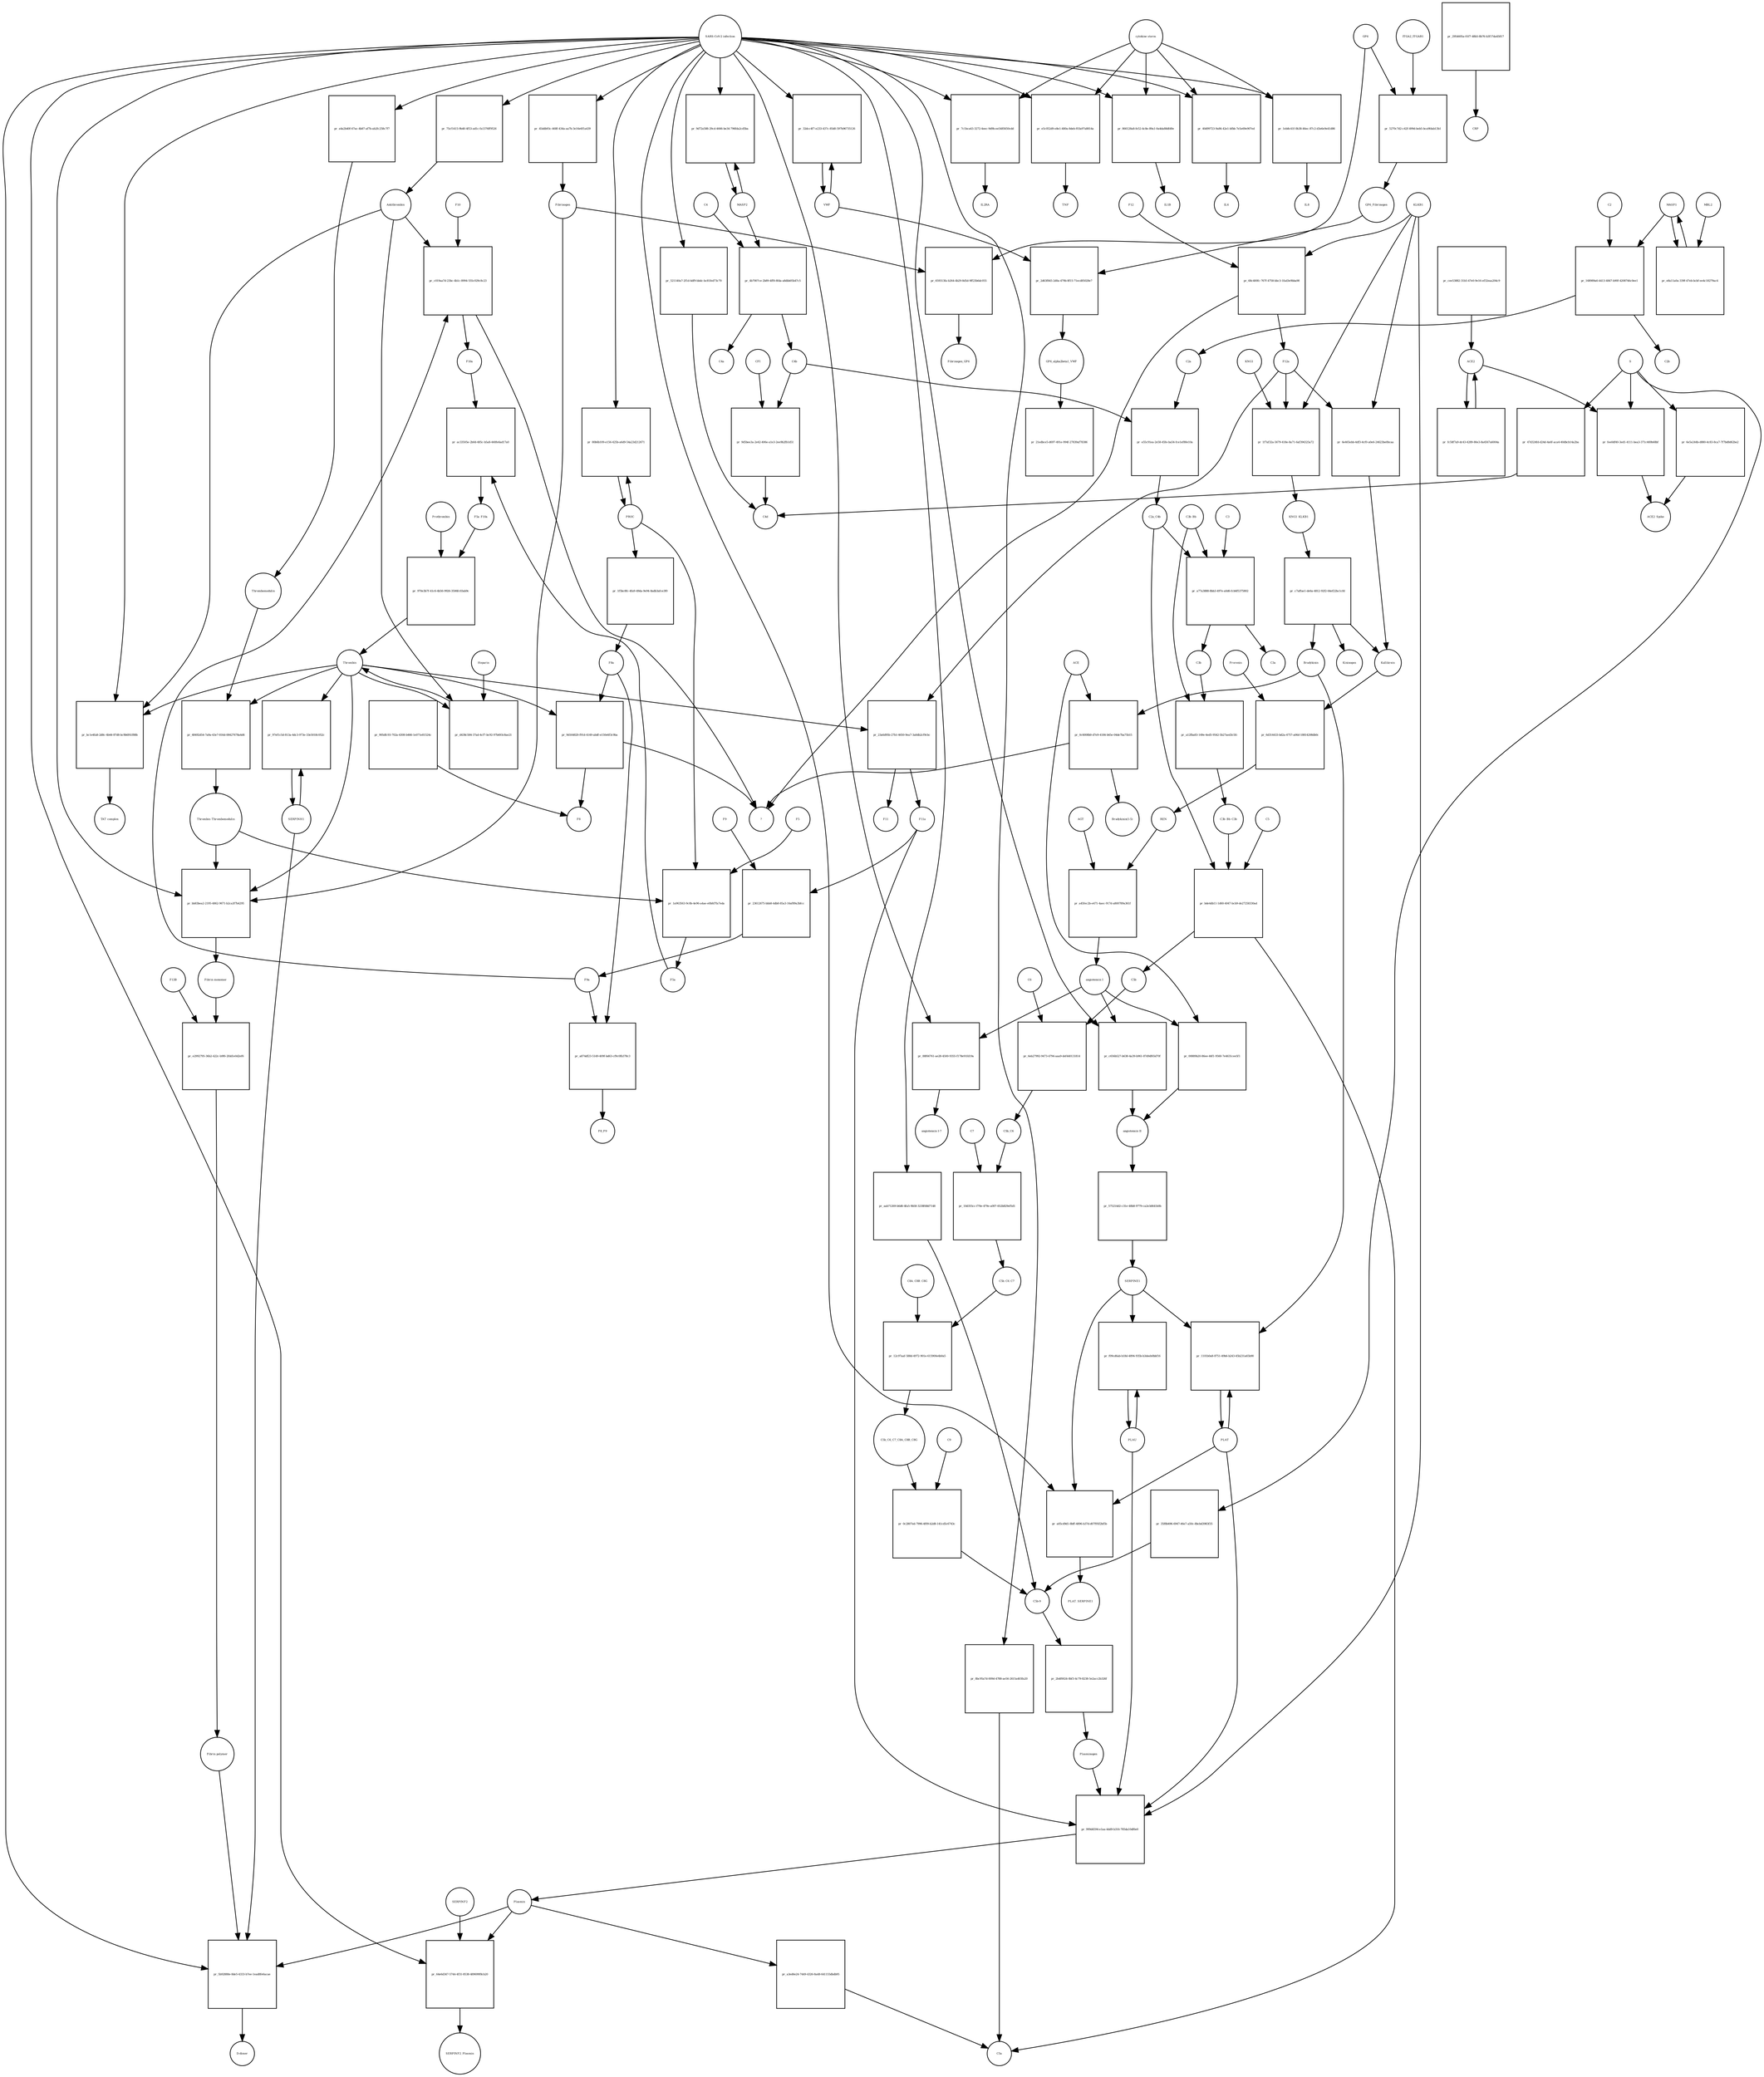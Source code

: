 strict digraph  {
C4b [annotation="", bipartite=0, cls=macromolecule, fontsize=4, label=C4b, shape=circle];
"pr_e55c91ea-2e58-45fe-ba54-fce1ef80e10a" [annotation="", bipartite=1, cls=process, fontsize=4, label="pr_e55c91ea-2e58-45fe-ba54-fce1ef80e10a", shape=square];
C2a [annotation="", bipartite=0, cls=macromolecule, fontsize=4, label=C2a, shape=circle];
C2a_C4b [annotation="", bipartite=0, cls=complex, fontsize=4, label=C2a_C4b, shape=circle];
C3b [annotation="", bipartite=0, cls=macromolecule, fontsize=4, label=C3b, shape=circle];
"pr_a12fba83-149e-4ed5-9542-5b27aed3c5fc" [annotation="", bipartite=1, cls=process, fontsize=4, label="pr_a12fba83-149e-4ed5-9542-5b27aed3c5fc", shape=square];
C3b_Bb [annotation="urn_miriam_pubmed_12440962|urn_miriam_brenda_3.4.21.47", bipartite=0, cls=complex, fontsize=4, label=C3b_Bb, shape=circle];
C3b_Bb_C3b [annotation="urn_miriam_pubmed_12440962|urn_miriam_brenda_34.4.21.47", bipartite=0, cls=complex, fontsize=4, label=C3b_Bb_C3b, shape=circle];
"pr_9d5bee3a-2e42-406e-a1e3-2ee9b2fb1d51" [annotation="", bipartite=1, cls=process, fontsize=4, label="pr_9d5bee3a-2e42-406e-a1e3-2ee9b2fb1d51", shape=square];
C4d [annotation="", bipartite=0, cls=macromolecule, fontsize=4, label=C4d, shape=circle];
CFI [annotation="urn_miriam_hgnc_HGNC%3A2771", bipartite=0, cls=macromolecule, fontsize=4, label=CFI, shape=circle];
"pr_905dfc93-702a-4308-b466-1e071e81524c" [annotation="", bipartite=1, cls=process, fontsize=4, label="pr_905dfc93-702a-4308-b466-1e071e81524c", shape=square];
F8 [annotation="urn_miriam_hgnc_HGNC%3A3546", bipartite=0, cls=macromolecule, fontsize=4, label=F8, shape=circle];
"pr_75cf1415-9b40-4f53-ad1c-fa1376ff9526" [annotation="", bipartite=1, cls=process, fontsize=4, label="pr_75cf1415-9b40-4f53-ad1c-fa1376ff9526", shape=square];
Antithrombin [annotation="urn_miriam_hgnc_HGNC%3A775", bipartite=0, cls=macromolecule, fontsize=4, label=Antithrombin, shape=circle];
"SARS-CoV-2 infection" [annotation=urn_miriam_taxonomy_2697049, bipartite=0, cls=phenotype, fontsize=4, label="SARS-CoV-2 infection", shape=circle];
S [annotation="urn_miriam_uniprot_P0DTC2|urn_miriam_uniprot_P59594", bipartite=0, cls=macromolecule, fontsize=4, label=S, shape=circle];
"pr_6e5e244b-d880-4c83-8ca7-7f7bd8d62be2" [annotation="", bipartite=1, cls="omitted process", fontsize=4, label="pr_6e5e244b-d880-4c83-8ca7-7f7bd8d62be2", shape=square];
ACE2_Spike [annotation="", bipartite=0, cls=complex, fontsize=4, label=ACE2_Spike, shape=circle];
Bradykinin [annotation="urn_miriam_obo.chebi_CHEBI%3A3165", bipartite=0, cls=macromolecule, fontsize=4, label=Bradykinin, shape=circle];
"pr_0c6008b0-d7e9-4184-b45e-04de7ba75b15" [annotation="", bipartite=1, cls=process, fontsize=4, label="pr_0c6008b0-d7e9-4184-b45e-04de7ba75b15", shape=square];
"Bradykinin(1-5)" [annotation="", bipartite=0, cls=macromolecule, fontsize=4, label="Bradykinin(1-5)", shape=circle];
"?" [annotation="", bipartite=0, cls=macromolecule, fontsize=4, label="?", shape=circle];
ACE [annotation="urn_miriam_hgnc_HGNC%3A2707", bipartite=0, cls=macromolecule, fontsize=4, label=ACE, shape=circle];
ACE2 [annotation="urn_miriam_hgnc_HGNC%3A13557", bipartite=0, cls=macromolecule, fontsize=4, label=ACE2, shape=circle];
"pr_fc58f7a9-dc43-4289-80e3-8a4567a6004a" [annotation="", bipartite=1, cls=process, fontsize=4, label="pr_fc58f7a9-dc43-4289-80e3-8a4567a6004a", shape=square];
"pr_fee0df40-3ed1-4111-bea3-371c469b68bf" [annotation="", bipartite=1, cls=process, fontsize=4, label="pr_fee0df40-3ed1-4111-bea3-371c469b68bf", shape=square];
"pr_cee53882-31b5-47e0-9e16-ef32eaa204c9" [annotation="", bipartite=1, cls=process, fontsize=4, label="pr_cee53882-31b5-47e0-9e16-ef32eaa204c9", shape=square];
"angiotensin I" [annotation="urn_miriam_obo.chebi_CHEBI%3A2718", bipartite=0, cls="simple chemical", fontsize=4, label="angiotensin I", shape=circle];
"pr_88f66761-ae28-4500-9355-f178e91fd19a" [annotation="", bipartite=1, cls=process, fontsize=4, label="pr_88f66761-ae28-4500-9355-f178e91fd19a", shape=square];
"angiotensin I-7" [annotation="urn_miriam_obo.chebi_CHEBI%3A55438", bipartite=0, cls="simple chemical", fontsize=4, label="angiotensin I-7", shape=circle];
"pr_47d324fd-d24d-4a6f-aca4-40dbcb14a2ba" [annotation="", bipartite=1, cls=process, fontsize=4, label="pr_47d324fd-d24d-4a6f-aca4-40dbcb14a2ba", shape=square];
"pr_35f8b496-6947-46e7-a50c-8bcbd3983f35" [annotation="", bipartite=1, cls=process, fontsize=4, label="pr_35f8b496-6947-46e7-a50c-8bcbd3983f35", shape=square];
"C5b-9" [annotation="", bipartite=0, cls=complex, fontsize=4, label="C5b-9", shape=circle];
"pr_2954605a-01f7-48b5-8b76-b3f17da45817" [annotation="", bipartite=1, cls=process, fontsize=4, label="pr_2954605a-01f7-48b5-8b76-b3f17da45817", shape=square];
CRP [annotation="urn_miriam_hgnc_HGNC%3A2367", bipartite=0, cls=macromolecule, fontsize=4, label=CRP, shape=circle];
VWF [annotation="", bipartite=0, cls=macromolecule, fontsize=4, label=VWF, shape=circle];
"pr_32dcc4f7-e233-437c-85d0-597b96735126" [annotation="", bipartite=1, cls=process, fontsize=4, label="pr_32dcc4f7-e233-437c-85d0-597b96735126", shape=square];
PROC [annotation="urn_miriam_hgnc_HGNC%3A9451", bipartite=0, cls=macromolecule, fontsize=4, label=PROC, shape=circle];
"pr_80b6b109-e156-425b-a6d9-54a23d212671" [annotation="", bipartite=1, cls=process, fontsize=4, label="pr_80b6b109-e156-425b-a6d9-54a23d212671", shape=square];
"pr_521140a7-2f1d-4df9-bbdc-bc81fed73c70" [annotation="", bipartite=1, cls=process, fontsize=4, label="pr_521140a7-2f1d-4df9-bbdc-bc81fed73c70", shape=square];
Plasmin [annotation="urn_miriam_hgnc_HGNC%3A9051", bipartite=0, cls=macromolecule, fontsize=4, label=Plasmin, shape=circle];
"pr_64e6d347-5744-4f31-8538-489699f8cb20" [annotation="", bipartite=1, cls=process, fontsize=4, label="pr_64e6d347-5744-4f31-8538-489699f8cb20", shape=square];
SERPINF2 [annotation="urn_miriam_hgnc_HGNC%3A9075", bipartite=0, cls=macromolecule, fontsize=4, label=SERPINF2, shape=circle];
SERPINF2_Plasmin [annotation="", bipartite=0, cls=complex, fontsize=4, label=SERPINF2_Plasmin, shape=circle];
"pr_a4a2b40f-67ac-4b87-af7b-ab2fc258c7f7" [annotation="", bipartite=1, cls=process, fontsize=4, label="pr_a4a2b40f-67ac-4b87-af7b-ab2fc258c7f7", shape=square];
Thrombomodulin [annotation="urn_miriam_hgnc_HGNC%3A11784", bipartite=0, cls=macromolecule, fontsize=4, label=Thrombomodulin, shape=circle];
KLKB1 [annotation=urn_miriam_hgnc_6371, bipartite=0, cls=macromolecule, fontsize=4, label=KLKB1, shape=circle];
"pr_6e465ebb-4df3-4cf0-a0e6-24623be0bcaa" [annotation="", bipartite=1, cls=process, fontsize=4, label="pr_6e465ebb-4df3-4cf0-a0e6-24623be0bcaa", shape=square];
Kallikrein [annotation=urn_miriam_hgnc_6371, bipartite=0, cls=macromolecule, fontsize=4, label=Kallikrein, shape=circle];
F12a [annotation="urn_miriam_hgnc_HGNC%3A3530", bipartite=0, cls=macromolecule, fontsize=4, label=F12a, shape=circle];
KNG1_KLKB1 [annotation=urn_miriam_pubmed_17598838, bipartite=0, cls=complex, fontsize=4, label=KNG1_KLKB1, shape=circle];
"pr_c7affae1-de6a-4812-92f2-64ef22bc1cfd" [annotation="", bipartite=1, cls=process, fontsize=4, label="pr_c7affae1-de6a-4812-92f2-64ef22bc1cfd", shape=square];
Kininogen [annotation="urn_miriam_hgnc_HGNC%3A6383", bipartite=0, cls=macromolecule, fontsize=4, label=Kininogen, shape=circle];
"pr_aab71269-b6d6-4fa5-9b58-3238f48d7148" [annotation="", bipartite=1, cls=process, fontsize=4, label="pr_aab71269-b6d6-4fa5-9b58-3238f48d7148", shape=square];
"pr_8bc95a7d-009d-4788-ae56-2615a403fa20" [annotation="", bipartite=1, cls=process, fontsize=4, label="pr_8bc95a7d-009d-4788-ae56-2615a403fa20", shape=square];
C5a [annotation="", bipartite=0, cls=macromolecule, fontsize=4, label=C5a, shape=circle];
PLAT [annotation="urn_miriam_hgnc_HGNC%3A9051", bipartite=0, cls=macromolecule, fontsize=4, label=PLAT, shape=circle];
"pr_1101b0a8-8751-49b6-b243-45b231a65b90" [annotation="", bipartite=1, cls=process, fontsize=4, label="pr_1101b0a8-8751-49b6-b243-45b231a65b90", shape=square];
SERPINE1 [annotation="urn_miriam_hgnc_HGNC%3A8593", bipartite=0, cls=macromolecule, fontsize=4, label=SERPINE1, shape=circle];
AGT [annotation="urn_miriam_hgnc_HGNC%3A333", bipartite=0, cls=macromolecule, fontsize=4, label=AGT, shape=circle];
"pr_a45fec2b-e471-4aec-917d-a800789a361f" [annotation="", bipartite=1, cls=process, fontsize=4, label="pr_a45fec2b-e471-4aec-917d-a800789a361f", shape=square];
REN [annotation="urn_miriam_hgnc_HGNC%3A9958", bipartite=0, cls=macromolecule, fontsize=4, label=REN, shape=circle];
C2 [annotation="urn_miriam_hgnc_HGNC%3A1248", bipartite=0, cls=macromolecule, fontsize=4, label=C2, shape=circle];
"pr_168989a6-4413-4847-b90f-4208746c0ee1" [annotation="", bipartite=1, cls=process, fontsize=4, label="pr_168989a6-4413-4847-b90f-4208746c0ee1", shape=square];
C2b [annotation="", bipartite=0, cls=macromolecule, fontsize=4, label=C2b, shape=circle];
MASP1 [annotation="", bipartite=0, cls=macromolecule, fontsize=4, label=MASP1, shape=circle];
MASP2 [annotation="", bipartite=0, cls=macromolecule, fontsize=4, label=MASP2, shape=circle];
"pr_9d72a588-29cd-4666-be34-796fda2cd5ba" [annotation="", bipartite=1, cls=process, fontsize=4, label="pr_9d72a588-29cd-4666-be34-796fda2cd5ba", shape=square];
"pr_e8a11a0a-339f-47eb-bcbf-ee4c18279ac4" [annotation="", bipartite=1, cls=process, fontsize=4, label="pr_e8a11a0a-339f-47eb-bcbf-ee4c18279ac4", shape=square];
MBL2 [annotation=urn_miriam_hgnc_6902, bipartite=0, cls=macromolecule, fontsize=4, label=MBL2, shape=circle];
F10 [annotation="urn_miriam_hgnc_HGNC%3A3528", bipartite=0, cls=macromolecule, fontsize=4, label=F10, shape=circle];
"pr_c019aa7d-23bc-4b1c-8994-555c029c8c23" [annotation="", bipartite=1, cls=process, fontsize=4, label="pr_c019aa7d-23bc-4b1c-8994-555c029c8c23", shape=square];
F10a [annotation="urn_miriam_hgnc_HGNC%3A3528", bipartite=0, cls=macromolecule, fontsize=4, label=F10a, shape=circle];
F9a [annotation="", bipartite=0, cls=macromolecule, fontsize=4, label=F9a, shape=circle];
C3 [annotation="urn_miriam_hgnc_HGNC%3A1318", bipartite=0, cls=macromolecule, fontsize=4, label=C3, shape=circle];
"pr_a77a3888-8bb3-497e-a0d6-fcb6f5375802" [annotation="", bipartite=1, cls=process, fontsize=4, label="pr_a77a3888-8bb3-497e-a0d6-fcb6f5375802", shape=square];
C3a [annotation="", bipartite=0, cls=macromolecule, fontsize=4, label=C3a, shape=circle];
Prorenin [annotation="", bipartite=0, cls=macromolecule, fontsize=4, label=Prorenin, shape=circle];
"pr_6d314433-bd2a-4757-a06d-18814208db0c" [annotation="", bipartite=1, cls=process, fontsize=4, label="pr_6d314433-bd2a-4757-a06d-18814208db0c", shape=square];
F8a [annotation="urn_miriam_hgnc_HGNC%3A3546", bipartite=0, cls=macromolecule, fontsize=4, label=F8a, shape=circle];
"pr_9d164820-f91d-4149-abdf-e150e6f3c9ba" [annotation="", bipartite=1, cls=process, fontsize=4, label="pr_9d164820-f91d-4149-abdf-e150e6f3c9ba", shape=square];
Thrombin [annotation="urn_miriam_hgnc_HGNC%3A3535", bipartite=0, cls=macromolecule, fontsize=4, label=Thrombin, shape=circle];
"pr_d438c584-37ad-4cf7-bc92-97b493c8ae21" [annotation="", bipartite=1, cls=process, fontsize=4, label="pr_d438c584-37ad-4cf7-bc92-97b493c8ae21", shape=square];
Heparin [annotation="urn_miriam_pubmed_708377|urn_miriam_obo.chebi_CHEBI%3A28304", bipartite=0, cls="simple chemical", fontsize=4, label=Heparin, shape=circle];
"pr_00889b20-86ee-46f1-9560-7e4631cee5f1" [annotation="", bipartite=1, cls=process, fontsize=4, label="pr_00889b20-86ee-46f1-9560-7e4631cee5f1", shape=square];
"angiotensin II" [annotation="urn_miriam_obo.chebi_CHEBI%3A2718", bipartite=0, cls="simple chemical", fontsize=4, label="angiotensin II", shape=circle];
PLAU [annotation="", bipartite=0, cls=macromolecule, fontsize=4, label=PLAU, shape=circle];
"pr_f09cd6ab-b18d-4894-935b-b3deeb0bbf16" [annotation="", bipartite=1, cls=process, fontsize=4, label="pr_f09cd6ab-b18d-4894-935b-b3deeb0bbf16", shape=square];
F12 [annotation="urn_miriam_hgnc_HGNC%3A3530", bipartite=0, cls=macromolecule, fontsize=4, label=F12, shape=circle];
"pr_68c400fc-767f-4758-bbc3-1fad3e9bba98" [annotation="", bipartite=1, cls=process, fontsize=4, label="pr_68c400fc-767f-4758-bbc3-1fad3e9bba98", shape=square];
"pr_23a6d95b-27b1-4650-9ea7-3a0db2cf9cbc" [annotation="", bipartite=1, cls=process, fontsize=4, label="pr_23a6d95b-27b1-4650-9ea7-3a0db2cf9cbc", shape=square];
F11 [annotation="urn_miriam_hgnc_HGNC%3A3529", bipartite=0, cls=macromolecule, fontsize=4, label=F11, shape=circle];
F11a [annotation="urn_miriam_hgnc_HGNC%3A3529", bipartite=0, cls=macromolecule, fontsize=4, label=F11a, shape=circle];
C4 [annotation="", bipartite=0, cls=macromolecule, fontsize=4, label=C4, shape=circle];
"pr_4b7007ce-2b89-4ff8-8fda-a8dbb05b47c5" [annotation="", bipartite=1, cls=process, fontsize=4, label="pr_4b7007ce-2b89-4ff8-8fda-a8dbb05b47c5", shape=square];
C4a [annotation="", bipartite=0, cls=macromolecule, fontsize=4, label=C4a, shape=circle];
"pr_a05cd9d1-8bff-4896-b37d-d07f95f2bf5b" [annotation="", bipartite=1, cls=process, fontsize=4, label="pr_a05cd9d1-8bff-4896-b37d-d07f95f2bf5b", shape=square];
PLAT_SERPINE1 [annotation=urn_miriam_pubmed_22449964, bipartite=0, cls=complex, fontsize=4, label=PLAT_SERPINE1, shape=circle];
"pr_a874df23-5149-409f-bd63-cf9c0fb378c3" [annotation="", bipartite=1, cls=process, fontsize=4, label="pr_a874df23-5149-409f-bd63-cf9c0fb378c3", shape=square];
F8_F9 [annotation=urn_miriam_pubmed_22471307, bipartite=0, cls=complex, fontsize=4, label=F8_F9, shape=circle];
"pr_ac33505e-2b0d-485c-b5a8-440fe6ad17a0" [annotation="", bipartite=1, cls=process, fontsize=4, label="pr_ac33505e-2b0d-485c-b5a8-440fe6ad17a0", shape=square];
F5a [annotation="urn_miriam_hgnc_HGNC%3A3542", bipartite=0, cls=macromolecule, fontsize=4, label=F5a, shape=circle];
F5a_F10a [annotation=urn_miriam_pubmed_2303476, bipartite=0, cls=complex, fontsize=4, label=F5a_F10a, shape=circle];
F5 [annotation="urn_miriam_hgnc_HGNC%3A3541", bipartite=0, cls=macromolecule, fontsize=4, label=F5, shape=circle];
"pr_1a963563-9c0b-4e96-a4ae-e0bfd7fa7eda" [annotation="", bipartite=1, cls=process, fontsize=4, label="pr_1a963563-9c0b-4e96-a4ae-e0bfd7fa7eda", shape=square];
Thrombin_Thrombomodulin [annotation="urn_miriam_pubmed_6282863|urn_miriam_taxonomy_9986", bipartite=0, cls=complex, fontsize=4, label=Thrombin_Thrombomodulin, shape=circle];
SERPINH1 [annotation="urn_miriam_hgnc_HGNC%3A1546", bipartite=0, cls=macromolecule, fontsize=4, label=SERPINH1, shape=circle];
"pr_97ef1c5d-813a-4dc3-973e-33e5018c052c" [annotation="", bipartite=1, cls=process, fontsize=4, label="pr_97ef1c5d-813a-4dc3-973e-33e5018c052c", shape=square];
Fibrinogen [annotation=urn_miriam_pubmed_19296670, bipartite=0, cls=complex, fontsize=4, label=Fibrinogen, shape=circle];
"pr_bb83bea2-2195-4862-9671-b2ca3f7b4295" [annotation="", bipartite=1, cls=process, fontsize=4, label="pr_bb83bea2-2195-4862-9671-b2ca3f7b4295", shape=square];
"Fibrin monomer" [annotation="", bipartite=0, cls=macromolecule, fontsize=4, label="Fibrin monomer", shape=circle];
C5 [annotation="urn_miriam_hgnc_HGNC%3A1331", bipartite=0, cls=macromolecule, fontsize=4, label=C5, shape=circle];
"pr_bde4db11-1d60-4047-bcb9-de27258330ad" [annotation="", bipartite=1, cls=process, fontsize=4, label="pr_bde4db11-1d60-4047-bcb9-de27258330ad", shape=square];
C5b [annotation="", bipartite=0, cls=macromolecule, fontsize=4, label=C5b, shape=circle];
"pr_6eb27992-9473-4794-aaa9-def440131814" [annotation="", bipartite=1, cls=process, fontsize=4, label="pr_6eb27992-9473-4794-aaa9-def440131814", shape=square];
C6 [annotation="urn_miriam_hgnc_HGNC%3A1339", bipartite=0, cls=macromolecule, fontsize=4, label=C6, shape=circle];
C5b_C6 [annotation="", bipartite=0, cls=complex, fontsize=4, label=C5b_C6, shape=circle];
"pr_10d355cc-f70e-479e-a007-652b829ef5d1" [annotation="", bipartite=1, cls=process, fontsize=4, label="pr_10d355cc-f70e-479e-a007-652b829ef5d1", shape=square];
C7 [annotation="urn_miriam_hgnc_HGNC%3A1346", bipartite=0, cls=macromolecule, fontsize=4, label=C7, shape=circle];
C5b_C6_C7 [annotation=urn_miriam_pubmed_28630159, bipartite=0, cls=complex, fontsize=4, label=C5b_C6_C7, shape=circle];
"pr_12c97aaf-588d-4972-901e-615900e4b0a5" [annotation="", bipartite=1, cls=process, fontsize=4, label="pr_12c97aaf-588d-4972-901e-615900e4b0a5", shape=square];
C8A_C8B_C8G [annotation="", bipartite=0, cls=complex, fontsize=4, label=C8A_C8B_C8G, shape=circle];
C5b_C6_C7_C8A_C8B_C8G [annotation=urn_miriam_pubmed_28630159, bipartite=0, cls=complex, fontsize=4, label=C5b_C6_C7_C8A_C8B_C8G, shape=circle];
"pr_0c2807ed-7996-4f09-b2d8-141cd5c6743c" [annotation="", bipartite=1, cls=process, fontsize=4, label="pr_0c2807ed-7996-4f09-b2d8-141cd5c6743c", shape=square];
C9 [annotation="urn_miriam_hgnc_HGNC%3A1358", bipartite=0, cls=macromolecule, fontsize=4, label=C9, shape=circle];
"pr_c656b527-b638-4a39-b961-87d9df65d70f" [annotation="", bipartite=1, cls=process, fontsize=4, label="pr_c656b527-b638-4a39-b961-87d9df65d70f", shape=square];
"pr_866128a8-fe52-4c8e-89a1-0a4da88dfd0e" [annotation="", bipartite=1, cls=process, fontsize=4, label="pr_866128a8-fe52-4c8e-89a1-0a4da88dfd0e", shape=square];
IL1B [annotation=urn_miriam_hgnc_5992, bipartite=0, cls=macromolecule, fontsize=4, label=IL1B, shape=circle];
"cytokine storm" [annotation=urn_miriam_pubmed_2504360, bipartite=0, cls=phenotype, fontsize=4, label="cytokine storm", shape=circle];
"pr_45ddb93c-468f-434a-aa7b-3e16e6f1a439" [annotation="", bipartite=1, cls=process, fontsize=4, label="pr_45ddb93c-468f-434a-aa7b-3e16e6f1a439", shape=square];
"pr_40d99723-9a86-42e1-bfbb-7e5e69e907ed" [annotation="", bipartite=1, cls=process, fontsize=4, label="pr_40d99723-9a86-42e1-bfbb-7e5e69e907ed", shape=square];
IL6 [annotation=urn_miriam_hgnc_6018, bipartite=0, cls=macromolecule, fontsize=4, label=IL6, shape=circle];
"pr_1eb8c41f-0b38-46ec-87c2-d3e6e9e41d86" [annotation="", bipartite=1, cls=process, fontsize=4, label="pr_1eb8c41f-0b38-46ec-87c2-d3e6e9e41d86", shape=square];
IL8 [annotation="urn_miriam_hgnc_HGNC%3A6025", bipartite=0, cls=macromolecule, fontsize=4, label=IL8, shape=circle];
"pr_7c1bca43-3272-4eec-9d9b-ee5485650cdd" [annotation="", bipartite=1, cls=process, fontsize=4, label="pr_7c1bca43-3272-4eec-9d9b-ee5485650cdd", shape=square];
IL2RA [annotation="urn_miriam_hgnc_HGNC%3A6008", bipartite=0, cls=macromolecule, fontsize=4, label=IL2RA, shape=circle];
Plasminogen [annotation="urn_miriam_hgnc_HGNC%3A9071", bipartite=0, cls=macromolecule, fontsize=4, label=Plasminogen, shape=circle];
"pr_999d4594-e1aa-4dd9-b316-785da10df6e0" [annotation="", bipartite=1, cls=process, fontsize=4, label="pr_999d4594-e1aa-4dd9-b316-785da10df6e0", shape=square];
"pr_bc1e4fa8-2d8c-4b44-87d8-bc9b6f41f88b" [annotation="", bipartite=1, cls=process, fontsize=4, label="pr_bc1e4fa8-2d8c-4b44-87d8-bc9b6f41f88b", shape=square];
"TAT complex" [annotation=urn_miriam_pubmed_22930518, bipartite=0, cls=complex, fontsize=4, label="TAT complex", shape=circle];
Prothrombin [annotation="urn_miriam_hgnc_HGNC%3A3535", bipartite=0, cls=macromolecule, fontsize=4, label=Prothrombin, shape=circle];
"pr_970e3b7f-41c6-4b56-9926-3506fc03ab9c" [annotation="", bipartite=1, cls=process, fontsize=4, label="pr_970e3b7f-41c6-4b56-9926-3506fc03ab9c", shape=square];
"pr_1f5bc8fc-4fa9-49da-9e94-8adb3afce3f0" [annotation="", bipartite=1, cls=process, fontsize=4, label="pr_1f5bc8fc-4fa9-49da-9e94-8adb3afce3f0", shape=square];
"pr_575214d2-c31e-48b8-9779-ca2e3d641b0b" [annotation="", bipartite=1, cls=process, fontsize=4, label="pr_575214d2-c31e-48b8-9779-ca2e3d641b0b", shape=square];
"pr_48492d54-7a9a-43e7-816d-08427678a4d6" [annotation="", bipartite=1, cls=process, fontsize=4, label="pr_48492d54-7a9a-43e7-816d-08427678a4d6", shape=square];
F9 [annotation="urn_miriam_hgnc_HGNC%3A35531", bipartite=0, cls=macromolecule, fontsize=4, label=F9, shape=circle];
"pr_23612675-bbb8-4db8-85a3-16af89a3bfcc" [annotation="", bipartite=1, cls=process, fontsize=4, label="pr_23612675-bbb8-4db8-85a3-16af89a3bfcc", shape=square];
"pr_1f7af32a-5679-418e-8a71-6af394325a72" [annotation="", bipartite=1, cls=process, fontsize=4, label="pr_1f7af32a-5679-418e-8a71-6af394325a72", shape=square];
KNG1 [annotation=urn_miriam_hgnc_6383, bipartite=0, cls=macromolecule, fontsize=4, label=KNG1, shape=circle];
"pr_2b4f0024-0bf3-4c79-8238-5e2acc2b326f" [annotation="", bipartite=1, cls=process, fontsize=4, label="pr_2b4f0024-0bf3-4c79-8238-5e2acc2b326f", shape=square];
"pr_a3ed6e24-7449-4326-8a48-641155dbdb95" [annotation="", bipartite=1, cls=process, fontsize=4, label="pr_a3ed6e24-7449-4326-8a48-641155dbdb95", shape=square];
"pr_e5c052d9-e8e1-480a-8deb-f03a97a8814a" [annotation="", bipartite=1, cls=process, fontsize=4, label="pr_e5c052d9-e8e1-480a-8deb-f03a97a8814a", shape=square];
TNF [annotation=urn_miriam_hgnc_11892, bipartite=0, cls=macromolecule, fontsize=4, label=TNF, shape=circle];
"pr_e2992795-36b2-422c-b9f6-2fdd1e0d2ef6" [annotation="", bipartite=1, cls=process, fontsize=4, label="pr_e2992795-36b2-422c-b9f6-2fdd1e0d2ef6", shape=square];
"Fibrin polymer" [annotation="", bipartite=0, cls=macromolecule, fontsize=4, label="Fibrin polymer", shape=circle];
F13B [annotation="", bipartite=0, cls=macromolecule, fontsize=4, label=F13B, shape=circle];
"pr_5b92888e-8de5-4333-b7ee-1ead8fe6acae" [annotation="", bipartite=1, cls=process, fontsize=4, label="pr_5b92888e-8de5-4333-b7ee-1ead8fe6acae", shape=square];
"D-dimer" [annotation=urn_miriam_pubmed_19008457, bipartite=0, cls=macromolecule, fontsize=4, label="D-dimer", shape=circle];
GP6_alpha2beta1_VWF [annotation="", bipartite=0, cls=complex, fontsize=4, label=GP6_alpha2beta1_VWF, shape=circle];
"pr_21edbce5-d697-491e-994f-27839af78386" [annotation="", bipartite=1, cls="omitted process", fontsize=4, label="pr_21edbce5-d697-491e-994f-27839af78386", shape=square];
GP6 [annotation=urn_miriam_hgnc_14388, bipartite=0, cls=macromolecule, fontsize=4, label=GP6, shape=circle];
"pr_5270c7d2-c42f-499d-beb5-bca9fdab13b1" [annotation="", bipartite=1, cls=process, fontsize=4, label="pr_5270c7d2-c42f-499d-beb5-bca9fdab13b1", shape=square];
ITGA2_ITGAB1 [annotation="urn_miriam_intact_EBI-16428357", bipartite=0, cls=complex, fontsize=4, label=ITGA2_ITGAB1, shape=circle];
GP6_Fibrinogen [annotation="", bipartite=0, cls=complex, fontsize=4, label=GP6_Fibrinogen, shape=circle];
"pr_2d63f845-2d0a-479b-8f15-71ecd85028e7" [annotation="", bipartite=1, cls=process, fontsize=4, label="pr_2d63f845-2d0a-479b-8f15-71ecd85028e7", shape=square];
"pr_659313fa-b264-4b29-8d5d-9ff23b6dc055" [annotation="", bipartite=1, cls=process, fontsize=4, label="pr_659313fa-b264-4b29-8d5d-9ff23b6dc055", shape=square];
Fibrinogen_GP6 [annotation=urn_miriam_pubmed_19296670, bipartite=0, cls=complex, fontsize=4, label=Fibrinogen_GP6, shape=circle];
C4b -> "pr_e55c91ea-2e58-45fe-ba54-fce1ef80e10a"  [annotation="", interaction_type=consumption];
C4b -> "pr_9d5bee3a-2e42-406e-a1e3-2ee9b2fb1d51"  [annotation="", interaction_type=consumption];
"pr_e55c91ea-2e58-45fe-ba54-fce1ef80e10a" -> C2a_C4b  [annotation="", interaction_type=production];
C2a -> "pr_e55c91ea-2e58-45fe-ba54-fce1ef80e10a"  [annotation="", interaction_type=consumption];
C2a_C4b -> "pr_a77a3888-8bb3-497e-a0d6-fcb6f5375802"  [annotation=urn_miriam_pubmed_12440962, interaction_type=catalysis];
C2a_C4b -> "pr_bde4db11-1d60-4047-bcb9-de27258330ad"  [annotation=urn_miriam_pubmed_28630159, interaction_type=catalysis];
C3b -> "pr_a12fba83-149e-4ed5-9542-5b27aed3c5fc"  [annotation="", interaction_type=consumption];
"pr_a12fba83-149e-4ed5-9542-5b27aed3c5fc" -> C3b_Bb_C3b  [annotation="", interaction_type=production];
C3b_Bb -> "pr_a12fba83-149e-4ed5-9542-5b27aed3c5fc"  [annotation="", interaction_type=consumption];
C3b_Bb -> "pr_a77a3888-8bb3-497e-a0d6-fcb6f5375802"  [annotation=urn_miriam_pubmed_12440962, interaction_type=catalysis];
C3b_Bb_C3b -> "pr_bde4db11-1d60-4047-bcb9-de27258330ad"  [annotation=urn_miriam_pubmed_28630159, interaction_type=catalysis];
"pr_9d5bee3a-2e42-406e-a1e3-2ee9b2fb1d51" -> C4d  [annotation="", interaction_type=production];
CFI -> "pr_9d5bee3a-2e42-406e-a1e3-2ee9b2fb1d51"  [annotation=urn_miriam_pubmed_19362461, interaction_type=catalysis];
"pr_905dfc93-702a-4308-b466-1e071e81524c" -> F8  [annotation="", interaction_type=production];
"pr_75cf1415-9b40-4f53-ad1c-fa1376ff9526" -> Antithrombin  [annotation="", interaction_type=production];
Antithrombin -> "pr_c019aa7d-23bc-4b1c-8994-555c029c8c23"  [annotation="urn_miriam_pubmed_11551226|urn_miriam_pubmed_15853774", interaction_type=inhibition];
Antithrombin -> "pr_d438c584-37ad-4cf7-bc92-97b493c8ae21"  [annotation=urn_miriam_pubmed_15853774, interaction_type=inhibition];
Antithrombin -> "pr_bc1e4fa8-2d8c-4b44-87d8-bc9b6f41f88b"  [annotation="", interaction_type=consumption];
"SARS-CoV-2 infection" -> "pr_75cf1415-9b40-4f53-ad1c-fa1376ff9526"  [annotation=urn_miriam_pubmed_32302438, interaction_type="necessary stimulation"];
"SARS-CoV-2 infection" -> "pr_88f66761-ae28-4500-9355-f178e91fd19a"  [annotation=urn_miriam_pubmed_23392115, interaction_type=inhibition];
"SARS-CoV-2 infection" -> "pr_32dcc4f7-e233-437c-85d0-597b96735126"  [annotation=urn_miriam_pubmed_32367170, interaction_type="necessary stimulation"];
"SARS-CoV-2 infection" -> "pr_80b6b109-e156-425b-a6d9-54a23d212671"  [annotation=urn_miriam_pubmed_32302438, interaction_type="necessary stimulation"];
"SARS-CoV-2 infection" -> "pr_521140a7-2f1d-4df9-bbdc-bc81fed73c70"  [annotation=urn_miriam_pubmed_32299776, interaction_type=stimulation];
"SARS-CoV-2 infection" -> "pr_64e6d347-5744-4f31-8538-489699f8cb20"  [annotation="urn_miriam_pubmed_2437112|urn_miriam_doi_10.1101%2F2020.04.25.20077842", interaction_type=stimulation];
"SARS-CoV-2 infection" -> "pr_a4a2b40f-67ac-4b87-af7b-ab2fc258c7f7"  [annotation="urn_miriam_doi_10.1101%2F2020.04.25.20077842", interaction_type="necessary stimulation"];
"SARS-CoV-2 infection" -> "pr_aab71269-b6d6-4fa5-9b58-3238f48d7148"  [annotation=urn_miriam_pmc_PMC7260598, interaction_type="necessary stimulation"];
"SARS-CoV-2 infection" -> "pr_8bc95a7d-009d-4788-ae56-2615a403fa20"  [annotation=urn_miriam_pmc_PMC7260598, interaction_type="necessary stimulation"];
"SARS-CoV-2 infection" -> "pr_9d72a588-29cd-4666-be34-796fda2cd5ba"  [annotation="urn_miriam_pubmed_11290788|urn_miriam_pubmed_32299776", interaction_type=stimulation];
"SARS-CoV-2 infection" -> "pr_a05cd9d1-8bff-4896-b37d-d07f95f2bf5b"  [annotation="urn_miriam_pubmed_22449964|urn_miriam_doi_10.1101%2F2020.04.25.20077842", interaction_type="necessary stimulation"];
"SARS-CoV-2 infection" -> "pr_bb83bea2-2195-4862-9671-b2ca3f7b4295"  [annotation="urn_miriam_pubmed_6282863|urn_miriam_pubmed_28228446|urn_miriam_pubmed_2117226", interaction_type="necessary stimulation"];
"SARS-CoV-2 infection" -> "pr_c656b527-b638-4a39-b961-87d9df65d70f"  [annotation=urn_miriam_pubmed_32048163, interaction_type=catalysis];
"SARS-CoV-2 infection" -> "pr_866128a8-fe52-4c8e-89a1-0a4da88dfd0e"  [annotation=urn_miriam_pubmed_32171193, interaction_type=stimulation];
"SARS-CoV-2 infection" -> "pr_45ddb93c-468f-434a-aa7b-3e16e6f1a439"  [annotation="", interaction_type=consumption];
"SARS-CoV-2 infection" -> "pr_40d99723-9a86-42e1-bfbb-7e5e69e907ed"  [annotation=urn_miriam_pubmed_32286245, interaction_type=stimulation];
"SARS-CoV-2 infection" -> "pr_1eb8c41f-0b38-46ec-87c2-d3e6e9e41d86"  [annotation=urn_miriam_pubmed_32286245, interaction_type=stimulation];
"SARS-CoV-2 infection" -> "pr_7c1bca43-3272-4eec-9d9b-ee5485650cdd"  [annotation=urn_miriam_pubmed_32286245, interaction_type=stimulation];
"SARS-CoV-2 infection" -> "pr_bc1e4fa8-2d8c-4b44-87d8-bc9b6f41f88b"  [annotation="urn_miriam_pubmed_22930518|urn_miriam_doi_10.1101%2F2020.04.25.20077842", interaction_type="necessary stimulation"];
"SARS-CoV-2 infection" -> "pr_e5c052d9-e8e1-480a-8deb-f03a97a8814a"  [annotation=urn_miriam_pubmed_32504360, interaction_type=stimulation];
"SARS-CoV-2 infection" -> "pr_5b92888e-8de5-4333-b7ee-1ead8fe6acae"  [annotation="urn_miriam_pubmed_29096812|urn_miriam_pubmed_10574983|urn_miriam_pubmed_32172226", interaction_type="necessary stimulation"];
S -> "pr_6e5e244b-d880-4c83-8ca7-7f7bd8d62be2"  [annotation="", interaction_type=consumption];
S -> "pr_fee0df40-3ed1-4111-bea3-371c469b68bf"  [annotation="", interaction_type=consumption];
S -> "pr_47d324fd-d24d-4a6f-aca4-40dbcb14a2ba"  [annotation="", interaction_type=consumption];
S -> "pr_35f8b496-6947-46e7-a50c-8bcbd3983f35"  [annotation="", interaction_type=consumption];
"pr_6e5e244b-d880-4c83-8ca7-7f7bd8d62be2" -> ACE2_Spike  [annotation="", interaction_type=production];
Bradykinin -> "pr_0c6008b0-d7e9-4184-b45e-04de7ba75b15"  [annotation="", interaction_type=consumption];
Bradykinin -> "pr_1101b0a8-8751-49b6-b243-45b231a65b90"  [annotation="urn_miriam_pubmed_10373228|urn_miriam_pubmed_2769655", interaction_type=catalysis];
"pr_0c6008b0-d7e9-4184-b45e-04de7ba75b15" -> "Bradykinin(1-5)"  [annotation="", interaction_type=production];
"pr_0c6008b0-d7e9-4184-b45e-04de7ba75b15" -> "?"  [annotation="", interaction_type=production];
ACE -> "pr_0c6008b0-d7e9-4184-b45e-04de7ba75b15"  [annotation=urn_miriam_pubmed_10969042, interaction_type=catalysis];
ACE -> "pr_00889b20-86ee-46f1-9560-7e4631cee5f1"  [annotation="urn_miriam_taxonomy_9606|urn_miriam_pubmed_190881|urn_miriam_pubmed_10969042", interaction_type=catalysis];
ACE2 -> "pr_fc58f7a9-dc43-4289-80e3-8a4567a6004a"  [annotation="", interaction_type=consumption];
ACE2 -> "pr_fee0df40-3ed1-4111-bea3-371c469b68bf"  [annotation="", interaction_type=consumption];
"pr_fc58f7a9-dc43-4289-80e3-8a4567a6004a" -> ACE2  [annotation="", interaction_type=production];
"pr_fee0df40-3ed1-4111-bea3-371c469b68bf" -> ACE2_Spike  [annotation="", interaction_type=production];
"pr_cee53882-31b5-47e0-9e16-ef32eaa204c9" -> ACE2  [annotation="", interaction_type=production];
"angiotensin I" -> "pr_88f66761-ae28-4500-9355-f178e91fd19a"  [annotation="", interaction_type=consumption];
"angiotensin I" -> "pr_00889b20-86ee-46f1-9560-7e4631cee5f1"  [annotation="", interaction_type=consumption];
"angiotensin I" -> "pr_c656b527-b638-4a39-b961-87d9df65d70f"  [annotation="", interaction_type=consumption];
"pr_88f66761-ae28-4500-9355-f178e91fd19a" -> "angiotensin I-7"  [annotation="", interaction_type=production];
"pr_47d324fd-d24d-4a6f-aca4-40dbcb14a2ba" -> C4d  [annotation="", interaction_type=production];
"pr_35f8b496-6947-46e7-a50c-8bcbd3983f35" -> "C5b-9"  [annotation="", interaction_type=production];
"C5b-9" -> "pr_2b4f0024-0bf3-4c79-8238-5e2acc2b326f"  [annotation="", interaction_type=consumption];
"pr_2954605a-01f7-48b5-8b76-b3f17da45817" -> CRP  [annotation="", interaction_type=production];
VWF -> "pr_32dcc4f7-e233-437c-85d0-597b96735126"  [annotation="", interaction_type=consumption];
VWF -> "pr_2d63f845-2d0a-479b-8f15-71ecd85028e7"  [annotation="", interaction_type=consumption];
"pr_32dcc4f7-e233-437c-85d0-597b96735126" -> VWF  [annotation="", interaction_type=production];
PROC -> "pr_80b6b109-e156-425b-a6d9-54a23d212671"  [annotation="", interaction_type=consumption];
PROC -> "pr_1a963563-9c0b-4e96-a4ae-e0bfd7fa7eda"  [annotation="urn_miriam_pubmed_6282863|urn_miriam_pubmed_6572921|urn_miriam_pubmed_2322551", interaction_type=inhibition];
PROC -> "pr_1f5bc8fc-4fa9-49da-9e94-8adb3afce3f0"  [annotation="", interaction_type=consumption];
"pr_80b6b109-e156-425b-a6d9-54a23d212671" -> PROC  [annotation="", interaction_type=production];
"pr_521140a7-2f1d-4df9-bbdc-bc81fed73c70" -> C4d  [annotation="", interaction_type=production];
Plasmin -> "pr_64e6d347-5744-4f31-8538-489699f8cb20"  [annotation="", interaction_type=consumption];
Plasmin -> "pr_a3ed6e24-7449-4326-8a48-641155dbdb95"  [annotation="urn_miriam_pubmed_27077125|urn_miriam_taxonomy_10090", interaction_type="necessary stimulation"];
Plasmin -> "pr_5b92888e-8de5-4333-b7ee-1ead8fe6acae"  [annotation="urn_miriam_pubmed_29096812|urn_miriam_pubmed_10574983|urn_miriam_pubmed_32172226", interaction_type=catalysis];
"pr_64e6d347-5744-4f31-8538-489699f8cb20" -> SERPINF2_Plasmin  [annotation="", interaction_type=production];
SERPINF2 -> "pr_64e6d347-5744-4f31-8538-489699f8cb20"  [annotation="", interaction_type=consumption];
"pr_a4a2b40f-67ac-4b87-af7b-ab2fc258c7f7" -> Thrombomodulin  [annotation="", interaction_type=production];
Thrombomodulin -> "pr_48492d54-7a9a-43e7-816d-08427678a4d6"  [annotation="", interaction_type=consumption];
KLKB1 -> "pr_6e465ebb-4df3-4cf0-a0e6-24623be0bcaa"  [annotation="", interaction_type=consumption];
KLKB1 -> "pr_68c400fc-767f-4758-bbc3-1fad3e9bba98"  [annotation=urn_miriam_pubmed_21304106, interaction_type=catalysis];
KLKB1 -> "pr_999d4594-e1aa-4dd9-b316-785da10df6e0"  [annotation=urn_miriam_pubmed_3850647, interaction_type=catalysis];
KLKB1 -> "pr_1f7af32a-5679-418e-8a71-6af394325a72"  [annotation="", interaction_type=consumption];
"pr_6e465ebb-4df3-4cf0-a0e6-24623be0bcaa" -> Kallikrein  [annotation="", interaction_type=production];
Kallikrein -> "pr_6d314433-bd2a-4757-a06d-18814208db0c"  [annotation=urn_miriam_pubmed_12793984, interaction_type=catalysis];
F12a -> "pr_6e465ebb-4df3-4cf0-a0e6-24623be0bcaa"  [annotation=urn_miriam_pubmed_21304106, interaction_type=catalysis];
F12a -> "pr_23a6d95b-27b1-4650-9ea7-3a0db2cf9cbc"  [annotation="", interaction_type=consumption];
F12a -> "pr_1f7af32a-5679-418e-8a71-6af394325a72"  [annotation=urn_miriam_pubmed_7944388, interaction_type=catalysis];
KNG1_KLKB1 -> "pr_c7affae1-de6a-4812-92f2-64ef22bc1cfd"  [annotation=urn_miriam_isbn_9781482204049, interaction_type=catalysis];
"pr_c7affae1-de6a-4812-92f2-64ef22bc1cfd" -> Kininogen  [annotation="", interaction_type=production];
"pr_c7affae1-de6a-4812-92f2-64ef22bc1cfd" -> Bradykinin  [annotation="", interaction_type=production];
"pr_c7affae1-de6a-4812-92f2-64ef22bc1cfd" -> Kallikrein  [annotation="", interaction_type=production];
"pr_aab71269-b6d6-4fa5-9b58-3238f48d7148" -> "C5b-9"  [annotation="", interaction_type=production];
"pr_8bc95a7d-009d-4788-ae56-2615a403fa20" -> C5a  [annotation="", interaction_type=production];
PLAT -> "pr_1101b0a8-8751-49b6-b243-45b231a65b90"  [annotation="", interaction_type=consumption];
PLAT -> "pr_a05cd9d1-8bff-4896-b37d-d07f95f2bf5b"  [annotation="", interaction_type=consumption];
PLAT -> "pr_999d4594-e1aa-4dd9-b316-785da10df6e0"  [annotation=urn_miriam_pubmed_3850647, interaction_type=catalysis];
"pr_1101b0a8-8751-49b6-b243-45b231a65b90" -> PLAT  [annotation="", interaction_type=production];
SERPINE1 -> "pr_1101b0a8-8751-49b6-b243-45b231a65b90"  [annotation="urn_miriam_pubmed_10373228|urn_miriam_pubmed_2769655", interaction_type=inhibition];
SERPINE1 -> "pr_f09cd6ab-b18d-4894-935b-b3deeb0bbf16"  [annotation=urn_miriam_pubmed_21199867, interaction_type=inhibition];
SERPINE1 -> "pr_a05cd9d1-8bff-4896-b37d-d07f95f2bf5b"  [annotation="", interaction_type=consumption];
AGT -> "pr_a45fec2b-e471-4aec-917d-a800789a361f"  [annotation="", interaction_type=consumption];
"pr_a45fec2b-e471-4aec-917d-a800789a361f" -> "angiotensin I"  [annotation="", interaction_type=production];
REN -> "pr_a45fec2b-e471-4aec-917d-a800789a361f"  [annotation="urn_miriam_pubmed_10585461|urn_miriam_pubmed_30934934|urn_miriam_pubmed_6172448|urn_miriam_taxonomy_9606", interaction_type=catalysis];
C2 -> "pr_168989a6-4413-4847-b90f-4208746c0ee1"  [annotation="", interaction_type=consumption];
"pr_168989a6-4413-4847-b90f-4208746c0ee1" -> C2a  [annotation="", interaction_type=production];
"pr_168989a6-4413-4847-b90f-4208746c0ee1" -> C2b  [annotation="", interaction_type=production];
MASP1 -> "pr_168989a6-4413-4847-b90f-4208746c0ee1"  [annotation=urn_miriam_pubmed_10946292, interaction_type=catalysis];
MASP1 -> "pr_e8a11a0a-339f-47eb-bcbf-ee4c18279ac4"  [annotation="", interaction_type=consumption];
MASP2 -> "pr_9d72a588-29cd-4666-be34-796fda2cd5ba"  [annotation="", interaction_type=consumption];
MASP2 -> "pr_4b7007ce-2b89-4ff8-8fda-a8dbb05b47c5"  [annotation=urn_miriam_pubmed_21664989, interaction_type=catalysis];
"pr_9d72a588-29cd-4666-be34-796fda2cd5ba" -> MASP2  [annotation="", interaction_type=production];
"pr_e8a11a0a-339f-47eb-bcbf-ee4c18279ac4" -> MASP1  [annotation="", interaction_type=production];
MBL2 -> "pr_e8a11a0a-339f-47eb-bcbf-ee4c18279ac4"  [annotation=urn_miriam_pubmed_11290788, interaction_type=stimulation];
F10 -> "pr_c019aa7d-23bc-4b1c-8994-555c029c8c23"  [annotation="", interaction_type=consumption];
"pr_c019aa7d-23bc-4b1c-8994-555c029c8c23" -> F10a  [annotation="", interaction_type=production];
"pr_c019aa7d-23bc-4b1c-8994-555c029c8c23" -> "?"  [annotation="", interaction_type=production];
F10a -> "pr_ac33505e-2b0d-485c-b5a8-440fe6ad17a0"  [annotation="", interaction_type=consumption];
F9a -> "pr_c019aa7d-23bc-4b1c-8994-555c029c8c23"  [annotation="urn_miriam_pubmed_11551226|urn_miriam_pubmed_15853774", interaction_type=catalysis];
F9a -> "pr_a874df23-5149-409f-bd63-cf9c0fb378c3"  [annotation="", interaction_type=consumption];
C3 -> "pr_a77a3888-8bb3-497e-a0d6-fcb6f5375802"  [annotation="", interaction_type=consumption];
"pr_a77a3888-8bb3-497e-a0d6-fcb6f5375802" -> C3a  [annotation="", interaction_type=production];
"pr_a77a3888-8bb3-497e-a0d6-fcb6f5375802" -> C3b  [annotation="", interaction_type=production];
Prorenin -> "pr_6d314433-bd2a-4757-a06d-18814208db0c"  [annotation="", interaction_type=consumption];
"pr_6d314433-bd2a-4757-a06d-18814208db0c" -> REN  [annotation="", interaction_type=production];
F8a -> "pr_9d164820-f91d-4149-abdf-e150e6f3c9ba"  [annotation="", interaction_type=consumption];
F8a -> "pr_a874df23-5149-409f-bd63-cf9c0fb378c3"  [annotation="", interaction_type=consumption];
"pr_9d164820-f91d-4149-abdf-e150e6f3c9ba" -> F8  [annotation="", interaction_type=production];
"pr_9d164820-f91d-4149-abdf-e150e6f3c9ba" -> "?"  [annotation="", interaction_type=production];
Thrombin -> "pr_9d164820-f91d-4149-abdf-e150e6f3c9ba"  [annotation=urn_miriam_pubmed_15746105, interaction_type=catalysis];
Thrombin -> "pr_d438c584-37ad-4cf7-bc92-97b493c8ae21"  [annotation="", interaction_type=consumption];
Thrombin -> "pr_23a6d95b-27b1-4650-9ea7-3a0db2cf9cbc"  [annotation="urn_miriam_pubmed_21304106|urn_miriam_pubmed_8631976", interaction_type=catalysis];
Thrombin -> "pr_97ef1c5d-813a-4dc3-973e-33e5018c052c"  [annotation=urn_miriam_pubmed_23809134, interaction_type=catalysis];
Thrombin -> "pr_bb83bea2-2195-4862-9671-b2ca3f7b4295"  [annotation="urn_miriam_pubmed_6282863|urn_miriam_pubmed_28228446|urn_miriam_pubmed_2117226", interaction_type=catalysis];
Thrombin -> "pr_bc1e4fa8-2d8c-4b44-87d8-bc9b6f41f88b"  [annotation="", interaction_type=consumption];
Thrombin -> "pr_48492d54-7a9a-43e7-816d-08427678a4d6"  [annotation="", interaction_type=consumption];
"pr_d438c584-37ad-4cf7-bc92-97b493c8ae21" -> Thrombin  [annotation="", interaction_type=production];
Heparin -> "pr_d438c584-37ad-4cf7-bc92-97b493c8ae21"  [annotation=urn_miriam_pubmed_15853774, interaction_type=catalysis];
"pr_00889b20-86ee-46f1-9560-7e4631cee5f1" -> "angiotensin II"  [annotation="", interaction_type=production];
"angiotensin II" -> "pr_575214d2-c31e-48b8-9779-ca2e3d641b0b"  [annotation="", interaction_type=consumption];
PLAU -> "pr_f09cd6ab-b18d-4894-935b-b3deeb0bbf16"  [annotation="", interaction_type=consumption];
PLAU -> "pr_999d4594-e1aa-4dd9-b316-785da10df6e0"  [annotation=urn_miriam_pubmed_3850647, interaction_type=catalysis];
"pr_f09cd6ab-b18d-4894-935b-b3deeb0bbf16" -> PLAU  [annotation="", interaction_type=production];
F12 -> "pr_68c400fc-767f-4758-bbc3-1fad3e9bba98"  [annotation="", interaction_type=consumption];
"pr_68c400fc-767f-4758-bbc3-1fad3e9bba98" -> F12a  [annotation="", interaction_type=production];
"pr_68c400fc-767f-4758-bbc3-1fad3e9bba98" -> "?"  [annotation="", interaction_type=production];
"pr_23a6d95b-27b1-4650-9ea7-3a0db2cf9cbc" -> F11  [annotation="", interaction_type=production];
"pr_23a6d95b-27b1-4650-9ea7-3a0db2cf9cbc" -> F11a  [annotation="", interaction_type=production];
F11a -> "pr_999d4594-e1aa-4dd9-b316-785da10df6e0"  [annotation=urn_miriam_pubmed_3850647, interaction_type=catalysis];
F11a -> "pr_23612675-bbb8-4db8-85a3-16af89a3bfcc"  [annotation=urn_miriam_pubmed_9100000, interaction_type=catalysis];
C4 -> "pr_4b7007ce-2b89-4ff8-8fda-a8dbb05b47c5"  [annotation="", interaction_type=consumption];
"pr_4b7007ce-2b89-4ff8-8fda-a8dbb05b47c5" -> C4b  [annotation="", interaction_type=production];
"pr_4b7007ce-2b89-4ff8-8fda-a8dbb05b47c5" -> C4a  [annotation="", interaction_type=production];
"pr_a05cd9d1-8bff-4896-b37d-d07f95f2bf5b" -> PLAT_SERPINE1  [annotation="", interaction_type=production];
"pr_a874df23-5149-409f-bd63-cf9c0fb378c3" -> F8_F9  [annotation="", interaction_type=production];
"pr_ac33505e-2b0d-485c-b5a8-440fe6ad17a0" -> F5a_F10a  [annotation="", interaction_type=production];
F5a -> "pr_ac33505e-2b0d-485c-b5a8-440fe6ad17a0"  [annotation="", interaction_type=consumption];
F5a_F10a -> "pr_970e3b7f-41c6-4b56-9926-3506fc03ab9c"  [annotation="urn_miriam_pubmed_4430674|urn_miriam_pubmed_3818642", interaction_type=catalysis];
F5 -> "pr_1a963563-9c0b-4e96-a4ae-e0bfd7fa7eda"  [annotation="", interaction_type=consumption];
"pr_1a963563-9c0b-4e96-a4ae-e0bfd7fa7eda" -> F5a  [annotation="", interaction_type=production];
Thrombin_Thrombomodulin -> "pr_1a963563-9c0b-4e96-a4ae-e0bfd7fa7eda"  [annotation="urn_miriam_pubmed_6282863|urn_miriam_pubmed_6572921|urn_miriam_pubmed_2322551", interaction_type=inhibition];
Thrombin_Thrombomodulin -> "pr_bb83bea2-2195-4862-9671-b2ca3f7b4295"  [annotation="urn_miriam_pubmed_6282863|urn_miriam_pubmed_28228446|urn_miriam_pubmed_2117226", interaction_type=inhibition];
SERPINH1 -> "pr_97ef1c5d-813a-4dc3-973e-33e5018c052c"  [annotation="", interaction_type=consumption];
SERPINH1 -> "pr_5b92888e-8de5-4333-b7ee-1ead8fe6acae"  [annotation="urn_miriam_pubmed_29096812|urn_miriam_pubmed_10574983|urn_miriam_pubmed_32172226", interaction_type=catalysis];
"pr_97ef1c5d-813a-4dc3-973e-33e5018c052c" -> SERPINH1  [annotation="", interaction_type=production];
Fibrinogen -> "pr_bb83bea2-2195-4862-9671-b2ca3f7b4295"  [annotation="", interaction_type=consumption];
Fibrinogen -> "pr_659313fa-b264-4b29-8d5d-9ff23b6dc055"  [annotation="", interaction_type=consumption];
"pr_bb83bea2-2195-4862-9671-b2ca3f7b4295" -> "Fibrin monomer"  [annotation="", interaction_type=production];
"Fibrin monomer" -> "pr_e2992795-36b2-422c-b9f6-2fdd1e0d2ef6"  [annotation="", interaction_type=consumption];
C5 -> "pr_bde4db11-1d60-4047-bcb9-de27258330ad"  [annotation="", interaction_type=consumption];
"pr_bde4db11-1d60-4047-bcb9-de27258330ad" -> C5b  [annotation="", interaction_type=production];
"pr_bde4db11-1d60-4047-bcb9-de27258330ad" -> C5a  [annotation="", interaction_type=production];
C5b -> "pr_6eb27992-9473-4794-aaa9-def440131814"  [annotation="", interaction_type=consumption];
"pr_6eb27992-9473-4794-aaa9-def440131814" -> C5b_C6  [annotation="", interaction_type=production];
C6 -> "pr_6eb27992-9473-4794-aaa9-def440131814"  [annotation="", interaction_type=consumption];
C5b_C6 -> "pr_10d355cc-f70e-479e-a007-652b829ef5d1"  [annotation="", interaction_type=consumption];
"pr_10d355cc-f70e-479e-a007-652b829ef5d1" -> C5b_C6_C7  [annotation="", interaction_type=production];
C7 -> "pr_10d355cc-f70e-479e-a007-652b829ef5d1"  [annotation="", interaction_type=consumption];
C5b_C6_C7 -> "pr_12c97aaf-588d-4972-901e-615900e4b0a5"  [annotation="", interaction_type=consumption];
"pr_12c97aaf-588d-4972-901e-615900e4b0a5" -> C5b_C6_C7_C8A_C8B_C8G  [annotation="", interaction_type=production];
C8A_C8B_C8G -> "pr_12c97aaf-588d-4972-901e-615900e4b0a5"  [annotation="", interaction_type=consumption];
C5b_C6_C7_C8A_C8B_C8G -> "pr_0c2807ed-7996-4f09-b2d8-141cd5c6743c"  [annotation="", interaction_type=consumption];
"pr_0c2807ed-7996-4f09-b2d8-141cd5c6743c" -> "C5b-9"  [annotation="", interaction_type=production];
C9 -> "pr_0c2807ed-7996-4f09-b2d8-141cd5c6743c"  [annotation="", interaction_type=consumption];
"pr_c656b527-b638-4a39-b961-87d9df65d70f" -> "angiotensin II"  [annotation="", interaction_type=production];
"pr_866128a8-fe52-4c8e-89a1-0a4da88dfd0e" -> IL1B  [annotation="", interaction_type=production];
"cytokine storm" -> "pr_866128a8-fe52-4c8e-89a1-0a4da88dfd0e"  [annotation=urn_miriam_pubmed_32171193, interaction_type=stimulation];
"cytokine storm" -> "pr_40d99723-9a86-42e1-bfbb-7e5e69e907ed"  [annotation=urn_miriam_pubmed_32286245, interaction_type=stimulation];
"cytokine storm" -> "pr_1eb8c41f-0b38-46ec-87c2-d3e6e9e41d86"  [annotation=urn_miriam_pubmed_32286245, interaction_type=stimulation];
"cytokine storm" -> "pr_7c1bca43-3272-4eec-9d9b-ee5485650cdd"  [annotation=urn_miriam_pubmed_32286245, interaction_type=stimulation];
"cytokine storm" -> "pr_e5c052d9-e8e1-480a-8deb-f03a97a8814a"  [annotation=urn_miriam_pubmed_32504360, interaction_type=stimulation];
"pr_45ddb93c-468f-434a-aa7b-3e16e6f1a439" -> Fibrinogen  [annotation="", interaction_type=production];
"pr_40d99723-9a86-42e1-bfbb-7e5e69e907ed" -> IL6  [annotation="", interaction_type=production];
"pr_1eb8c41f-0b38-46ec-87c2-d3e6e9e41d86" -> IL8  [annotation="", interaction_type=production];
"pr_7c1bca43-3272-4eec-9d9b-ee5485650cdd" -> IL2RA  [annotation="", interaction_type=production];
Plasminogen -> "pr_999d4594-e1aa-4dd9-b316-785da10df6e0"  [annotation="", interaction_type=consumption];
"pr_999d4594-e1aa-4dd9-b316-785da10df6e0" -> Plasmin  [annotation="", interaction_type=production];
"pr_bc1e4fa8-2d8c-4b44-87d8-bc9b6f41f88b" -> "TAT complex"  [annotation="", interaction_type=production];
Prothrombin -> "pr_970e3b7f-41c6-4b56-9926-3506fc03ab9c"  [annotation="", interaction_type=consumption];
"pr_970e3b7f-41c6-4b56-9926-3506fc03ab9c" -> Thrombin  [annotation="", interaction_type=production];
"pr_1f5bc8fc-4fa9-49da-9e94-8adb3afce3f0" -> F8a  [annotation="", interaction_type=production];
"pr_575214d2-c31e-48b8-9779-ca2e3d641b0b" -> SERPINE1  [annotation="", interaction_type=production];
"pr_48492d54-7a9a-43e7-816d-08427678a4d6" -> Thrombin_Thrombomodulin  [annotation="", interaction_type=production];
F9 -> "pr_23612675-bbb8-4db8-85a3-16af89a3bfcc"  [annotation="", interaction_type=consumption];
"pr_23612675-bbb8-4db8-85a3-16af89a3bfcc" -> F9a  [annotation="", interaction_type=production];
"pr_1f7af32a-5679-418e-8a71-6af394325a72" -> KNG1_KLKB1  [annotation="", interaction_type=production];
KNG1 -> "pr_1f7af32a-5679-418e-8a71-6af394325a72"  [annotation="", interaction_type=consumption];
"pr_2b4f0024-0bf3-4c79-8238-5e2acc2b326f" -> Plasminogen  [annotation="", interaction_type=production];
"pr_a3ed6e24-7449-4326-8a48-641155dbdb95" -> C5a  [annotation="", interaction_type=production];
"pr_e5c052d9-e8e1-480a-8deb-f03a97a8814a" -> TNF  [annotation="", interaction_type=production];
"pr_e2992795-36b2-422c-b9f6-2fdd1e0d2ef6" -> "Fibrin polymer"  [annotation="", interaction_type=production];
"Fibrin polymer" -> "pr_5b92888e-8de5-4333-b7ee-1ead8fe6acae"  [annotation="", interaction_type=consumption];
F13B -> "pr_e2992795-36b2-422c-b9f6-2fdd1e0d2ef6"  [annotation="urn_miriam_pubmed_29096812|urn_miriam_pubmed_7577232", interaction_type=catalysis];
"pr_5b92888e-8de5-4333-b7ee-1ead8fe6acae" -> "D-dimer"  [annotation="", interaction_type=production];
GP6_alpha2beta1_VWF -> "pr_21edbce5-d697-491e-994f-27839af78386"  [annotation="", interaction_type=consumption];
GP6 -> "pr_5270c7d2-c42f-499d-beb5-bca9fdab13b1"  [annotation="", interaction_type=consumption];
GP6 -> "pr_659313fa-b264-4b29-8d5d-9ff23b6dc055"  [annotation="", interaction_type=consumption];
"pr_5270c7d2-c42f-499d-beb5-bca9fdab13b1" -> GP6_Fibrinogen  [annotation="", interaction_type=production];
ITGA2_ITGAB1 -> "pr_5270c7d2-c42f-499d-beb5-bca9fdab13b1"  [annotation="", interaction_type=consumption];
GP6_Fibrinogen -> "pr_2d63f845-2d0a-479b-8f15-71ecd85028e7"  [annotation="", interaction_type=consumption];
"pr_2d63f845-2d0a-479b-8f15-71ecd85028e7" -> GP6_alpha2beta1_VWF  [annotation="", interaction_type=production];
"pr_659313fa-b264-4b29-8d5d-9ff23b6dc055" -> Fibrinogen_GP6  [annotation="", interaction_type=production];
}
